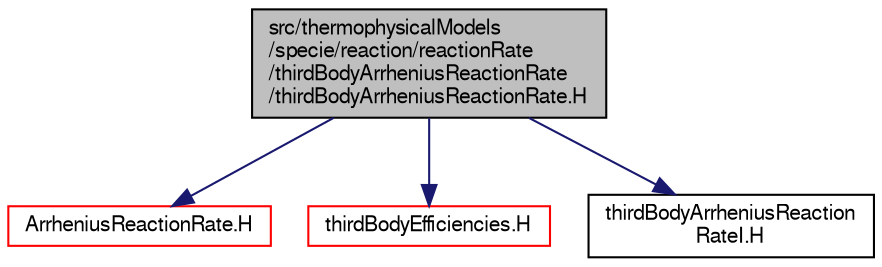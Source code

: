 digraph "src/thermophysicalModels/specie/reaction/reactionRate/thirdBodyArrheniusReactionRate/thirdBodyArrheniusReactionRate.H"
{
  bgcolor="transparent";
  edge [fontname="FreeSans",fontsize="10",labelfontname="FreeSans",labelfontsize="10"];
  node [fontname="FreeSans",fontsize="10",shape=record];
  Node0 [label="src/thermophysicalModels\l/specie/reaction/reactionRate\l/thirdBodyArrheniusReactionRate\l/thirdBodyArrheniusReactionRate.H",height=0.2,width=0.4,color="black", fillcolor="grey75", style="filled", fontcolor="black"];
  Node0 -> Node1 [color="midnightblue",fontsize="10",style="solid",fontname="FreeSans"];
  Node1 [label="ArrheniusReactionRate.H",height=0.2,width=0.4,color="red",URL="$a16466.html"];
  Node0 -> Node84 [color="midnightblue",fontsize="10",style="solid",fontname="FreeSans"];
  Node84 [label="thirdBodyEfficiencies.H",height=0.2,width=0.4,color="red",URL="$a16538.html"];
  Node0 -> Node94 [color="midnightblue",fontsize="10",style="solid",fontname="FreeSans"];
  Node94 [label="thirdBodyArrheniusReaction\lRateI.H",height=0.2,width=0.4,color="black",URL="$a16535.html"];
}
